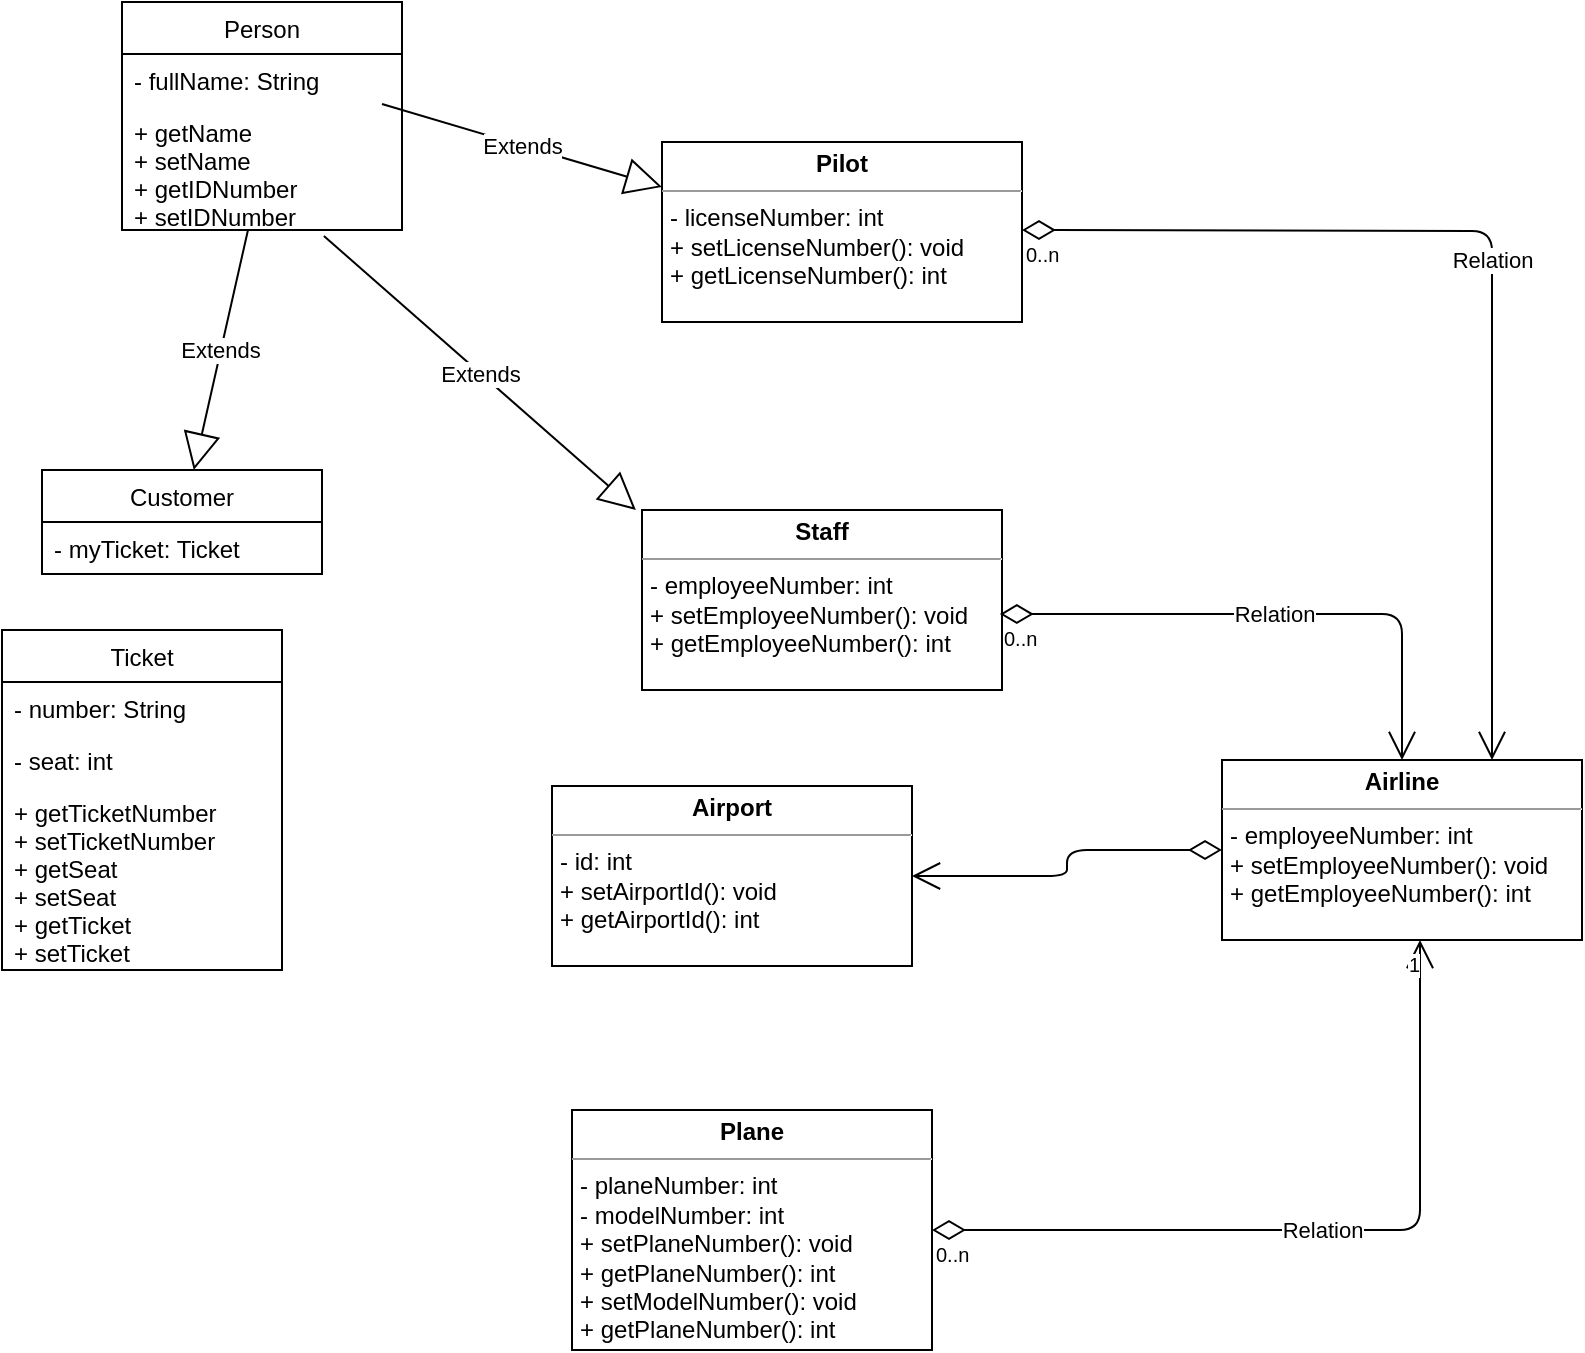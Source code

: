 <mxfile version="10.5.2" type="github"><diagram id="lPF-IGwYjEll2BFcvYe6" name="Page-1"><mxGraphModel dx="840" dy="435" grid="1" gridSize="10" guides="1" tooltips="1" connect="1" arrows="1" fold="1" page="1" pageScale="1" pageWidth="850" pageHeight="1100" math="0" shadow="0"><root><mxCell id="0"/><mxCell id="1" parent="0"/><mxCell id="ocblB60mSFoBOVGAqllp-1" value="Person" style="swimlane;fontStyle=0;childLayout=stackLayout;horizontal=1;startSize=26;fillColor=none;horizontalStack=0;resizeParent=1;resizeParentMax=0;resizeLast=0;collapsible=1;marginBottom=0;" parent="1" vertex="1"><mxGeometry x="110" y="436" width="140" height="114" as="geometry"/></mxCell><mxCell id="ocblB60mSFoBOVGAqllp-2" value="- fullName: String" style="text;strokeColor=none;fillColor=none;align=left;verticalAlign=top;spacingLeft=4;spacingRight=4;overflow=hidden;rotatable=0;points=[[0,0.5],[1,0.5]];portConstraint=eastwest;" parent="ocblB60mSFoBOVGAqllp-1" vertex="1"><mxGeometry y="26" width="140" height="26" as="geometry"/></mxCell><mxCell id="ocblB60mSFoBOVGAqllp-4" value="+ getName&#10;+ setName&#10;+ getIDNumber&#10;+ setIDNumber&#10;" style="text;strokeColor=none;fillColor=none;align=left;verticalAlign=top;spacingLeft=4;spacingRight=4;overflow=hidden;rotatable=0;points=[[0,0.5],[1,0.5]];portConstraint=eastwest;" parent="ocblB60mSFoBOVGAqllp-1" vertex="1"><mxGeometry y="52" width="140" height="62" as="geometry"/></mxCell><mxCell id="ocblB60mSFoBOVGAqllp-5" value="Customer" style="swimlane;fontStyle=0;childLayout=stackLayout;horizontal=1;startSize=26;fillColor=none;horizontalStack=0;resizeParent=1;resizeParentMax=0;resizeLast=0;collapsible=1;marginBottom=0;" parent="1" vertex="1"><mxGeometry x="70" y="670" width="140" height="52" as="geometry"/></mxCell><mxCell id="ocblB60mSFoBOVGAqllp-6" value="- myTicket: Ticket" style="text;strokeColor=none;fillColor=none;align=left;verticalAlign=top;spacingLeft=4;spacingRight=4;overflow=hidden;rotatable=0;points=[[0,0.5],[1,0.5]];portConstraint=eastwest;" parent="ocblB60mSFoBOVGAqllp-5" vertex="1"><mxGeometry y="26" width="140" height="26" as="geometry"/></mxCell><mxCell id="ocblB60mSFoBOVGAqllp-9" value="Ticket" style="swimlane;fontStyle=0;childLayout=stackLayout;horizontal=1;startSize=26;fillColor=none;horizontalStack=0;resizeParent=1;resizeParentMax=0;resizeLast=0;collapsible=1;marginBottom=0;" parent="1" vertex="1"><mxGeometry x="50" y="750" width="140" height="170" as="geometry"/></mxCell><mxCell id="ocblB60mSFoBOVGAqllp-10" value="- number: String" style="text;strokeColor=none;fillColor=none;align=left;verticalAlign=top;spacingLeft=4;spacingRight=4;overflow=hidden;rotatable=0;points=[[0,0.5],[1,0.5]];portConstraint=eastwest;" parent="ocblB60mSFoBOVGAqllp-9" vertex="1"><mxGeometry y="26" width="140" height="26" as="geometry"/></mxCell><mxCell id="ocblB60mSFoBOVGAqllp-11" value="- seat: int" style="text;strokeColor=none;fillColor=none;align=left;verticalAlign=top;spacingLeft=4;spacingRight=4;overflow=hidden;rotatable=0;points=[[0,0.5],[1,0.5]];portConstraint=eastwest;" parent="ocblB60mSFoBOVGAqllp-9" vertex="1"><mxGeometry y="52" width="140" height="26" as="geometry"/></mxCell><mxCell id="ocblB60mSFoBOVGAqllp-12" value="+ getTicketNumber&#10;+ setTicketNumber&#10;+ getSeat&#10;+ setSeat&#10;+ getTicket&#10;+ setTicket&#10;" style="text;strokeColor=none;fillColor=none;align=left;verticalAlign=top;spacingLeft=4;spacingRight=4;overflow=hidden;rotatable=0;points=[[0,0.5],[1,0.5]];portConstraint=eastwest;" parent="ocblB60mSFoBOVGAqllp-9" vertex="1"><mxGeometry y="78" width="140" height="92" as="geometry"/></mxCell><mxCell id="ocblB60mSFoBOVGAqllp-21" value="&lt;p style=&quot;margin: 0px ; margin-top: 4px ; text-align: center&quot;&gt;&lt;b&gt;Staff&lt;/b&gt;&lt;/p&gt;&lt;hr size=&quot;1&quot;&gt;&lt;p style=&quot;margin: 0px ; margin-left: 4px&quot;&gt;- employeeNumber: int&lt;/p&gt;&lt;p style=&quot;margin: 0px ; margin-left: 4px&quot;&gt;+ setEmployeeNumber(): void&lt;/p&gt;&lt;p style=&quot;margin: 0px ; margin-left: 4px&quot;&gt;+ getEmployeeNumber(): int&lt;/p&gt;" style="verticalAlign=top;align=left;overflow=fill;fontSize=12;fontFamily=Helvetica;html=1;" parent="1" vertex="1"><mxGeometry x="370" y="690" width="180" height="90" as="geometry"/></mxCell><mxCell id="ocblB60mSFoBOVGAqllp-22" value="Extends" style="endArrow=block;endSize=16;endFill=0;html=1;entryX=-0.017;entryY=0;entryDx=0;entryDy=0;entryPerimeter=0;exitX=0.721;exitY=1.048;exitDx=0;exitDy=0;exitPerimeter=0;" parent="1" source="ocblB60mSFoBOVGAqllp-4" target="ocblB60mSFoBOVGAqllp-21" edge="1"><mxGeometry width="160" relative="1" as="geometry"><mxPoint x="180" y="560" as="sourcePoint"/><mxPoint x="340" y="560" as="targetPoint"/></mxGeometry></mxCell><mxCell id="ocblB60mSFoBOVGAqllp-23" value="Extends" style="endArrow=block;endSize=16;endFill=0;html=1;" parent="1" source="ocblB60mSFoBOVGAqllp-4" target="ocblB60mSFoBOVGAqllp-5" edge="1"><mxGeometry width="160" relative="1" as="geometry"><mxPoint x="70" y="800" as="sourcePoint"/><mxPoint x="230" y="800" as="targetPoint"/></mxGeometry></mxCell><mxCell id="ocblB60mSFoBOVGAqllp-24" value="&lt;p style=&quot;margin: 0px ; margin-top: 4px ; text-align: center&quot;&gt;&lt;b&gt;Pilot&lt;/b&gt;&lt;/p&gt;&lt;hr size=&quot;1&quot;&gt;&lt;p style=&quot;margin: 0px ; margin-left: 4px&quot;&gt;- licenseNumber: int&lt;/p&gt;&lt;p style=&quot;margin: 0px ; margin-left: 4px&quot;&gt;+ setLicenseNumber(): void&lt;/p&gt;&lt;p style=&quot;margin: 0px ; margin-left: 4px&quot;&gt;+ getLicenseNumber(): int&lt;/p&gt;" style="verticalAlign=top;align=left;overflow=fill;fontSize=12;fontFamily=Helvetica;html=1;" parent="1" vertex="1"><mxGeometry x="380" y="506" width="180" height="90" as="geometry"/></mxCell><mxCell id="ocblB60mSFoBOVGAqllp-25" value="Extends" style="endArrow=block;endSize=16;endFill=0;html=1;entryX=0;entryY=0.25;entryDx=0;entryDy=0;" parent="1" target="ocblB60mSFoBOVGAqllp-24" edge="1"><mxGeometry width="160" relative="1" as="geometry"><mxPoint x="240" y="487" as="sourcePoint"/><mxPoint x="400" y="487" as="targetPoint"/></mxGeometry></mxCell><mxCell id="kYrAmv1_2XR-STo2a9qz-1" value="&lt;p style=&quot;margin: 0px ; margin-top: 4px ; text-align: center&quot;&gt;&lt;b&gt;Airport&lt;/b&gt;&lt;/p&gt;&lt;hr size=&quot;1&quot;&gt;&lt;p style=&quot;margin: 0px ; margin-left: 4px&quot;&gt;- id: int&lt;/p&gt;&lt;p style=&quot;margin: 0px ; margin-left: 4px&quot;&gt;+ setAirportId(): void&lt;/p&gt;&lt;p style=&quot;margin: 0px ; margin-left: 4px&quot;&gt;+ getAirportId(): int&lt;/p&gt;" style="verticalAlign=top;align=left;overflow=fill;fontSize=12;fontFamily=Helvetica;html=1;" vertex="1" parent="1"><mxGeometry x="325" y="828" width="180" height="90" as="geometry"/></mxCell><mxCell id="kYrAmv1_2XR-STo2a9qz-2" value="&lt;p style=&quot;margin: 0px ; margin-top: 4px ; text-align: center&quot;&gt;&lt;b&gt;Airline&lt;/b&gt;&lt;/p&gt;&lt;hr size=&quot;1&quot;&gt;&lt;p style=&quot;margin: 0px ; margin-left: 4px&quot;&gt;- employeeNumber: int&lt;/p&gt;&lt;p style=&quot;margin: 0px ; margin-left: 4px&quot;&gt;+ setEmployeeNumber(): void&lt;/p&gt;&lt;p style=&quot;margin: 0px ; margin-left: 4px&quot;&gt;+ getEmployeeNumber(): int&lt;/p&gt;" style="verticalAlign=top;align=left;overflow=fill;fontSize=12;fontFamily=Helvetica;html=1;" vertex="1" parent="1"><mxGeometry x="660" y="815" width="180" height="90" as="geometry"/></mxCell><mxCell id="kYrAmv1_2XR-STo2a9qz-6" value="" style="endArrow=open;html=1;endSize=12;startArrow=diamondThin;startSize=14;startFill=0;edgeStyle=orthogonalEdgeStyle;exitX=0;exitY=0.5;exitDx=0;exitDy=0;" edge="1" parent="1" source="kYrAmv1_2XR-STo2a9qz-2" target="kYrAmv1_2XR-STo2a9qz-1"><mxGeometry x="0.225" y="7" relative="1" as="geometry"><mxPoint x="690" y="800" as="sourcePoint"/><mxPoint x="850" y="800" as="targetPoint"/><mxPoint as="offset"/></mxGeometry></mxCell><mxCell id="kYrAmv1_2XR-STo2a9qz-7" value="" style="resizable=0;html=1;align=left;verticalAlign=top;labelBackgroundColor=#ffffff;fontSize=10;" connectable="0" vertex="1" parent="kYrAmv1_2XR-STo2a9qz-6"><mxGeometry x="-1" relative="1" as="geometry"/></mxCell><mxCell id="kYrAmv1_2XR-STo2a9qz-17" value="Relation" style="endArrow=open;html=1;endSize=12;startArrow=diamondThin;startSize=14;startFill=0;edgeStyle=orthogonalEdgeStyle;exitX=0.994;exitY=0.578;exitDx=0;exitDy=0;exitPerimeter=0;" edge="1" parent="1" source="ocblB60mSFoBOVGAqllp-21" target="kYrAmv1_2XR-STo2a9qz-2"><mxGeometry relative="1" as="geometry"><mxPoint x="620" y="770" as="sourcePoint"/><mxPoint x="780" y="770" as="targetPoint"/></mxGeometry></mxCell><mxCell id="kYrAmv1_2XR-STo2a9qz-18" value="0..n" style="resizable=0;html=1;align=left;verticalAlign=top;labelBackgroundColor=#ffffff;fontSize=10;" connectable="0" vertex="1" parent="kYrAmv1_2XR-STo2a9qz-17"><mxGeometry x="-1" relative="1" as="geometry"/></mxCell><mxCell id="kYrAmv1_2XR-STo2a9qz-20" value="Relation" style="endArrow=open;html=1;endSize=12;startArrow=diamondThin;startSize=14;startFill=0;edgeStyle=orthogonalEdgeStyle;entryX=0.75;entryY=0;entryDx=0;entryDy=0;" edge="1" parent="1" target="kYrAmv1_2XR-STo2a9qz-2"><mxGeometry relative="1" as="geometry"><mxPoint x="560" y="550" as="sourcePoint"/><mxPoint x="720" y="550" as="targetPoint"/></mxGeometry></mxCell><mxCell id="kYrAmv1_2XR-STo2a9qz-21" value="0..n" style="resizable=0;html=1;align=left;verticalAlign=top;labelBackgroundColor=#ffffff;fontSize=10;" connectable="0" vertex="1" parent="kYrAmv1_2XR-STo2a9qz-20"><mxGeometry x="-1" relative="1" as="geometry"/></mxCell><mxCell id="kYrAmv1_2XR-STo2a9qz-23" value="&lt;p style=&quot;margin: 0px ; margin-top: 4px ; text-align: center&quot;&gt;&lt;b&gt;Plane&lt;/b&gt;&lt;/p&gt;&lt;hr size=&quot;1&quot;&gt;&lt;p style=&quot;margin: 0px ; margin-left: 4px&quot;&gt;- planeNumber: int&lt;/p&gt;&lt;p style=&quot;margin: 0px ; margin-left: 4px&quot;&gt;- modelNumber: int&lt;/p&gt;&lt;p style=&quot;margin: 0px ; margin-left: 4px&quot;&gt;+ setPlaneNumber(): void&lt;/p&gt;&lt;p style=&quot;margin: 0px ; margin-left: 4px&quot;&gt;+ getPlaneNumber(): int&lt;/p&gt;&lt;p style=&quot;margin: 0px ; margin-left: 4px&quot;&gt;+ setModelNumber(): void&lt;/p&gt;&lt;p style=&quot;margin: 0px ; margin-left: 4px&quot;&gt;+ getPlaneNumber(): int&lt;/p&gt;" style="verticalAlign=top;align=left;overflow=fill;fontSize=12;fontFamily=Helvetica;html=1;" vertex="1" parent="1"><mxGeometry x="335" y="990" width="180" height="120" as="geometry"/></mxCell><mxCell id="kYrAmv1_2XR-STo2a9qz-24" value="Relation" style="endArrow=open;html=1;endSize=12;startArrow=diamondThin;startSize=14;startFill=0;edgeStyle=orthogonalEdgeStyle;exitX=1;exitY=0.5;exitDx=0;exitDy=0;entryX=0.55;entryY=1;entryDx=0;entryDy=0;entryPerimeter=0;" edge="1" parent="1" source="kYrAmv1_2XR-STo2a9qz-23" target="kYrAmv1_2XR-STo2a9qz-2"><mxGeometry relative="1" as="geometry"><mxPoint x="620" y="1020" as="sourcePoint"/><mxPoint x="780" y="1020" as="targetPoint"/></mxGeometry></mxCell><mxCell id="kYrAmv1_2XR-STo2a9qz-25" value="0..n" style="resizable=0;html=1;align=left;verticalAlign=top;labelBackgroundColor=#ffffff;fontSize=10;" connectable="0" vertex="1" parent="kYrAmv1_2XR-STo2a9qz-24"><mxGeometry x="-1" relative="1" as="geometry"/></mxCell><mxCell id="kYrAmv1_2XR-STo2a9qz-26" value="1" style="resizable=0;html=1;align=right;verticalAlign=top;labelBackgroundColor=#ffffff;fontSize=10;" connectable="0" vertex="1" parent="kYrAmv1_2XR-STo2a9qz-24"><mxGeometry x="1" relative="1" as="geometry"/></mxCell></root></mxGraphModel></diagram></mxfile>